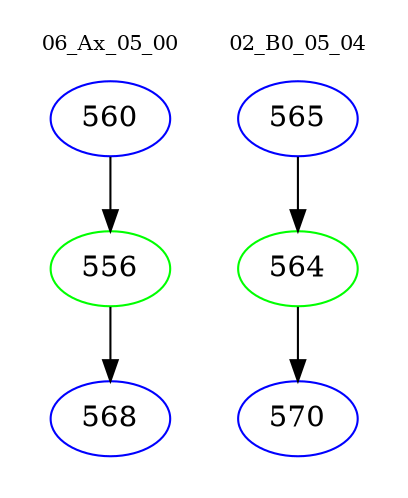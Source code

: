 digraph{
subgraph cluster_0 {
color = white
label = "06_Ax_05_00";
fontsize=10;
T0_560 [label="560", color="blue"]
T0_560 -> T0_556 [color="black"]
T0_556 [label="556", color="green"]
T0_556 -> T0_568 [color="black"]
T0_568 [label="568", color="blue"]
}
subgraph cluster_1 {
color = white
label = "02_B0_05_04";
fontsize=10;
T1_565 [label="565", color="blue"]
T1_565 -> T1_564 [color="black"]
T1_564 [label="564", color="green"]
T1_564 -> T1_570 [color="black"]
T1_570 [label="570", color="blue"]
}
}
